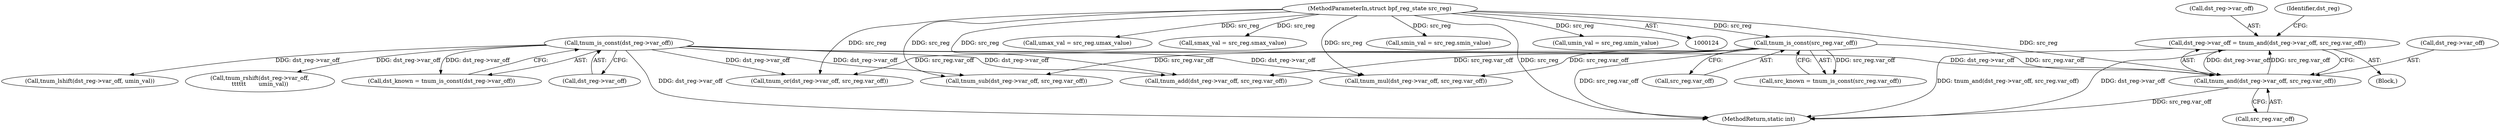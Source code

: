 digraph "0_linux_468f6eafa6c44cb2c5d8aad35e12f06c240a812a@pointer" {
"1000470" [label="(Call,dst_reg->var_off = tnum_and(dst_reg->var_off, src_reg.var_off))"];
"1000474" [label="(Call,tnum_and(dst_reg->var_off, src_reg.var_off))"];
"1000191" [label="(Call,tnum_is_const(dst_reg->var_off))"];
"1000185" [label="(Call,tnum_is_const(src_reg.var_off))"];
"1000128" [label="(MethodParameterIn,struct bpf_reg_state src_reg)"];
"1000563" [label="(Call,tnum_or(dst_reg->var_off, src_reg.var_off))"];
"1000185" [label="(Call,tnum_is_const(src_reg.var_off))"];
"1000478" [label="(Call,src_reg.var_off)"];
"1000354" [label="(Call,tnum_sub(dst_reg->var_off, src_reg.var_off))"];
"1000277" [label="(Call,tnum_add(dst_reg->var_off, src_reg.var_off))"];
"1000183" [label="(Call,src_known = tnum_is_const(src_reg.var_off))"];
"1000178" [label="(Call,umax_val = src_reg.umax_value)"];
"1000168" [label="(Call,smax_val = src_reg.smax_value)"];
"1000686" [label="(Call,tnum_lshift(dst_reg->var_off, umin_val))"];
"1000483" [label="(Identifier,dst_reg)"];
"1000474" [label="(Call,tnum_and(dst_reg->var_off, src_reg.var_off))"];
"1000771" [label="(MethodReturn,static int)"];
"1000731" [label="(Call,tnum_rshift(dst_reg->var_off,\n\t\t\t\t\t\t       umin_val))"];
"1000197" [label="(Block,)"];
"1000470" [label="(Call,dst_reg->var_off = tnum_and(dst_reg->var_off, src_reg.var_off))"];
"1000471" [label="(Call,dst_reg->var_off)"];
"1000163" [label="(Call,smin_val = src_reg.smin_value)"];
"1000367" [label="(Call,tnum_mul(dst_reg->var_off, src_reg.var_off))"];
"1000189" [label="(Call,dst_known = tnum_is_const(dst_reg->var_off))"];
"1000191" [label="(Call,tnum_is_const(dst_reg->var_off))"];
"1000186" [label="(Call,src_reg.var_off)"];
"1000173" [label="(Call,umin_val = src_reg.umin_value)"];
"1000128" [label="(MethodParameterIn,struct bpf_reg_state src_reg)"];
"1000192" [label="(Call,dst_reg->var_off)"];
"1000475" [label="(Call,dst_reg->var_off)"];
"1000470" -> "1000197"  [label="AST: "];
"1000470" -> "1000474"  [label="CFG: "];
"1000471" -> "1000470"  [label="AST: "];
"1000474" -> "1000470"  [label="AST: "];
"1000483" -> "1000470"  [label="CFG: "];
"1000470" -> "1000771"  [label="DDG: tnum_and(dst_reg->var_off, src_reg.var_off)"];
"1000470" -> "1000771"  [label="DDG: dst_reg->var_off"];
"1000474" -> "1000470"  [label="DDG: dst_reg->var_off"];
"1000474" -> "1000470"  [label="DDG: src_reg.var_off"];
"1000474" -> "1000478"  [label="CFG: "];
"1000475" -> "1000474"  [label="AST: "];
"1000478" -> "1000474"  [label="AST: "];
"1000474" -> "1000771"  [label="DDG: src_reg.var_off"];
"1000191" -> "1000474"  [label="DDG: dst_reg->var_off"];
"1000185" -> "1000474"  [label="DDG: src_reg.var_off"];
"1000128" -> "1000474"  [label="DDG: src_reg"];
"1000191" -> "1000189"  [label="AST: "];
"1000191" -> "1000192"  [label="CFG: "];
"1000192" -> "1000191"  [label="AST: "];
"1000189" -> "1000191"  [label="CFG: "];
"1000191" -> "1000771"  [label="DDG: dst_reg->var_off"];
"1000191" -> "1000189"  [label="DDG: dst_reg->var_off"];
"1000191" -> "1000277"  [label="DDG: dst_reg->var_off"];
"1000191" -> "1000354"  [label="DDG: dst_reg->var_off"];
"1000191" -> "1000367"  [label="DDG: dst_reg->var_off"];
"1000191" -> "1000563"  [label="DDG: dst_reg->var_off"];
"1000191" -> "1000686"  [label="DDG: dst_reg->var_off"];
"1000191" -> "1000731"  [label="DDG: dst_reg->var_off"];
"1000185" -> "1000183"  [label="AST: "];
"1000185" -> "1000186"  [label="CFG: "];
"1000186" -> "1000185"  [label="AST: "];
"1000183" -> "1000185"  [label="CFG: "];
"1000185" -> "1000771"  [label="DDG: src_reg.var_off"];
"1000185" -> "1000183"  [label="DDG: src_reg.var_off"];
"1000128" -> "1000185"  [label="DDG: src_reg"];
"1000185" -> "1000277"  [label="DDG: src_reg.var_off"];
"1000185" -> "1000354"  [label="DDG: src_reg.var_off"];
"1000185" -> "1000367"  [label="DDG: src_reg.var_off"];
"1000185" -> "1000563"  [label="DDG: src_reg.var_off"];
"1000128" -> "1000124"  [label="AST: "];
"1000128" -> "1000771"  [label="DDG: src_reg"];
"1000128" -> "1000163"  [label="DDG: src_reg"];
"1000128" -> "1000168"  [label="DDG: src_reg"];
"1000128" -> "1000173"  [label="DDG: src_reg"];
"1000128" -> "1000178"  [label="DDG: src_reg"];
"1000128" -> "1000277"  [label="DDG: src_reg"];
"1000128" -> "1000354"  [label="DDG: src_reg"];
"1000128" -> "1000367"  [label="DDG: src_reg"];
"1000128" -> "1000563"  [label="DDG: src_reg"];
}

